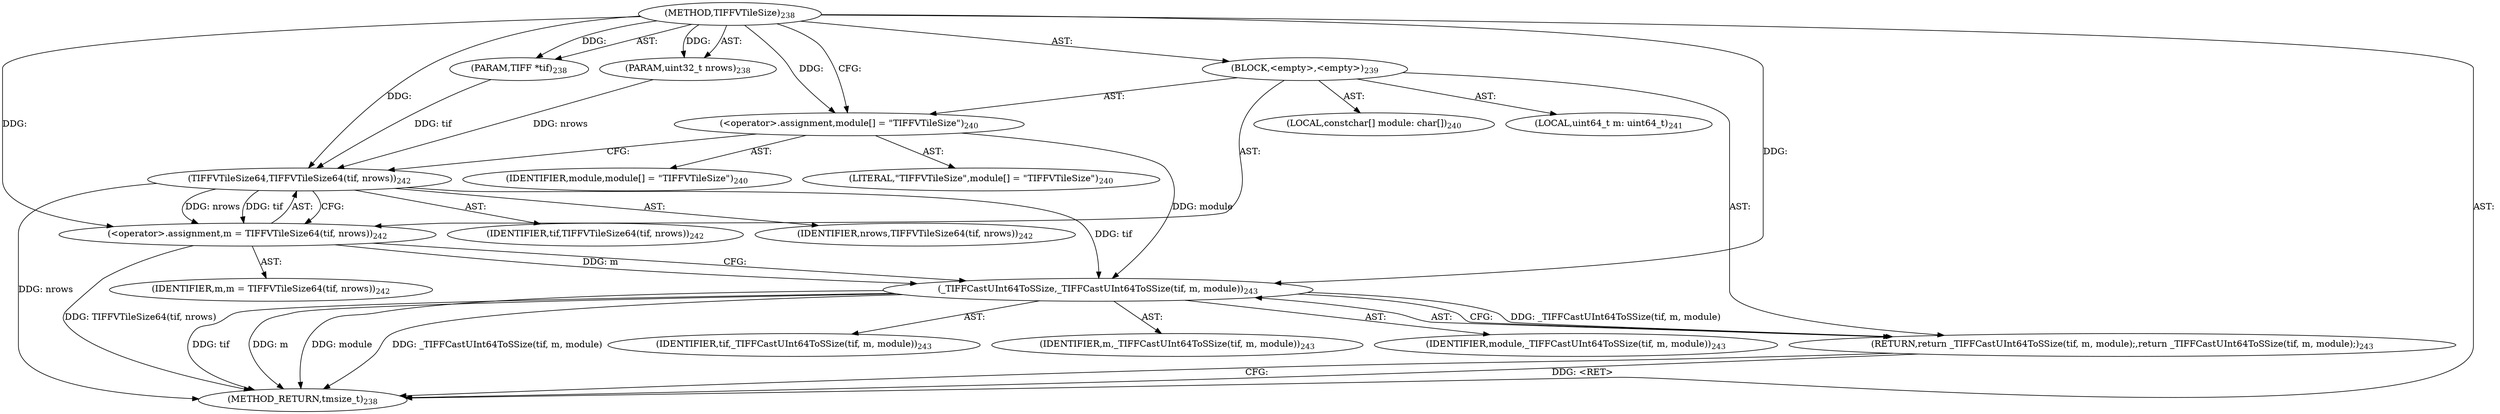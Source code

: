 digraph "TIFFVTileSize" {  
"29903" [label = <(METHOD,TIFFVTileSize)<SUB>238</SUB>> ]
"29904" [label = <(PARAM,TIFF *tif)<SUB>238</SUB>> ]
"29905" [label = <(PARAM,uint32_t nrows)<SUB>238</SUB>> ]
"29906" [label = <(BLOCK,&lt;empty&gt;,&lt;empty&gt;)<SUB>239</SUB>> ]
"29907" [label = <(LOCAL,constchar[] module: char[])<SUB>240</SUB>> ]
"29908" [label = <(&lt;operator&gt;.assignment,module[] = &quot;TIFFVTileSize&quot;)<SUB>240</SUB>> ]
"29909" [label = <(IDENTIFIER,module,module[] = &quot;TIFFVTileSize&quot;)<SUB>240</SUB>> ]
"29910" [label = <(LITERAL,&quot;TIFFVTileSize&quot;,module[] = &quot;TIFFVTileSize&quot;)<SUB>240</SUB>> ]
"29911" [label = <(LOCAL,uint64_t m: uint64_t)<SUB>241</SUB>> ]
"29912" [label = <(&lt;operator&gt;.assignment,m = TIFFVTileSize64(tif, nrows))<SUB>242</SUB>> ]
"29913" [label = <(IDENTIFIER,m,m = TIFFVTileSize64(tif, nrows))<SUB>242</SUB>> ]
"29914" [label = <(TIFFVTileSize64,TIFFVTileSize64(tif, nrows))<SUB>242</SUB>> ]
"29915" [label = <(IDENTIFIER,tif,TIFFVTileSize64(tif, nrows))<SUB>242</SUB>> ]
"29916" [label = <(IDENTIFIER,nrows,TIFFVTileSize64(tif, nrows))<SUB>242</SUB>> ]
"29917" [label = <(RETURN,return _TIFFCastUInt64ToSSize(tif, m, module);,return _TIFFCastUInt64ToSSize(tif, m, module);)<SUB>243</SUB>> ]
"29918" [label = <(_TIFFCastUInt64ToSSize,_TIFFCastUInt64ToSSize(tif, m, module))<SUB>243</SUB>> ]
"29919" [label = <(IDENTIFIER,tif,_TIFFCastUInt64ToSSize(tif, m, module))<SUB>243</SUB>> ]
"29920" [label = <(IDENTIFIER,m,_TIFFCastUInt64ToSSize(tif, m, module))<SUB>243</SUB>> ]
"29921" [label = <(IDENTIFIER,module,_TIFFCastUInt64ToSSize(tif, m, module))<SUB>243</SUB>> ]
"29922" [label = <(METHOD_RETURN,tmsize_t)<SUB>238</SUB>> ]
  "29903" -> "29904"  [ label = "AST: "] 
  "29903" -> "29905"  [ label = "AST: "] 
  "29903" -> "29906"  [ label = "AST: "] 
  "29903" -> "29922"  [ label = "AST: "] 
  "29906" -> "29907"  [ label = "AST: "] 
  "29906" -> "29908"  [ label = "AST: "] 
  "29906" -> "29911"  [ label = "AST: "] 
  "29906" -> "29912"  [ label = "AST: "] 
  "29906" -> "29917"  [ label = "AST: "] 
  "29908" -> "29909"  [ label = "AST: "] 
  "29908" -> "29910"  [ label = "AST: "] 
  "29912" -> "29913"  [ label = "AST: "] 
  "29912" -> "29914"  [ label = "AST: "] 
  "29914" -> "29915"  [ label = "AST: "] 
  "29914" -> "29916"  [ label = "AST: "] 
  "29917" -> "29918"  [ label = "AST: "] 
  "29918" -> "29919"  [ label = "AST: "] 
  "29918" -> "29920"  [ label = "AST: "] 
  "29918" -> "29921"  [ label = "AST: "] 
  "29908" -> "29914"  [ label = "CFG: "] 
  "29912" -> "29918"  [ label = "CFG: "] 
  "29917" -> "29922"  [ label = "CFG: "] 
  "29914" -> "29912"  [ label = "CFG: "] 
  "29918" -> "29917"  [ label = "CFG: "] 
  "29903" -> "29908"  [ label = "CFG: "] 
  "29917" -> "29922"  [ label = "DDG: &lt;RET&gt;"] 
  "29914" -> "29922"  [ label = "DDG: nrows"] 
  "29912" -> "29922"  [ label = "DDG: TIFFVTileSize64(tif, nrows)"] 
  "29918" -> "29922"  [ label = "DDG: tif"] 
  "29918" -> "29922"  [ label = "DDG: m"] 
  "29918" -> "29922"  [ label = "DDG: module"] 
  "29918" -> "29922"  [ label = "DDG: _TIFFCastUInt64ToSSize(tif, m, module)"] 
  "29903" -> "29904"  [ label = "DDG: "] 
  "29903" -> "29905"  [ label = "DDG: "] 
  "29903" -> "29908"  [ label = "DDG: "] 
  "29914" -> "29912"  [ label = "DDG: tif"] 
  "29914" -> "29912"  [ label = "DDG: nrows"] 
  "29918" -> "29917"  [ label = "DDG: _TIFFCastUInt64ToSSize(tif, m, module)"] 
  "29903" -> "29912"  [ label = "DDG: "] 
  "29904" -> "29914"  [ label = "DDG: tif"] 
  "29903" -> "29914"  [ label = "DDG: "] 
  "29905" -> "29914"  [ label = "DDG: nrows"] 
  "29914" -> "29918"  [ label = "DDG: tif"] 
  "29903" -> "29918"  [ label = "DDG: "] 
  "29912" -> "29918"  [ label = "DDG: m"] 
  "29908" -> "29918"  [ label = "DDG: module"] 
}
